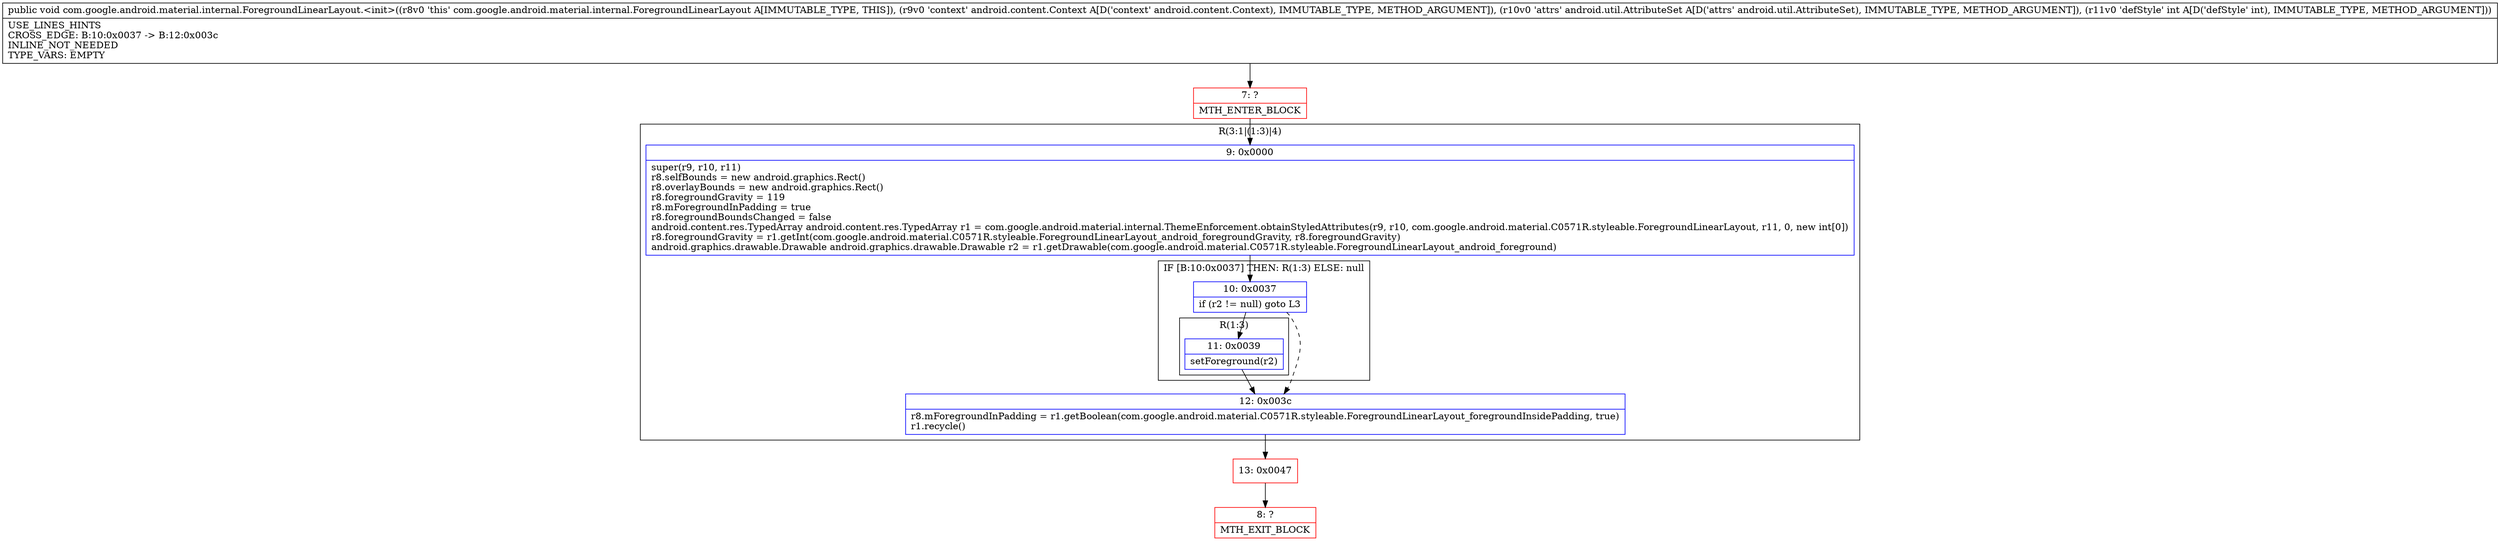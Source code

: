 digraph "CFG forcom.google.android.material.internal.ForegroundLinearLayout.\<init\>(Landroid\/content\/Context;Landroid\/util\/AttributeSet;I)V" {
subgraph cluster_Region_1859355614 {
label = "R(3:1|(1:3)|4)";
node [shape=record,color=blue];
Node_9 [shape=record,label="{9\:\ 0x0000|super(r9, r10, r11)\lr8.selfBounds = new android.graphics.Rect()\lr8.overlayBounds = new android.graphics.Rect()\lr8.foregroundGravity = 119\lr8.mForegroundInPadding = true\lr8.foregroundBoundsChanged = false\landroid.content.res.TypedArray android.content.res.TypedArray r1 = com.google.android.material.internal.ThemeEnforcement.obtainStyledAttributes(r9, r10, com.google.android.material.C0571R.styleable.ForegroundLinearLayout, r11, 0, new int[0])\lr8.foregroundGravity = r1.getInt(com.google.android.material.C0571R.styleable.ForegroundLinearLayout_android_foregroundGravity, r8.foregroundGravity)\landroid.graphics.drawable.Drawable android.graphics.drawable.Drawable r2 = r1.getDrawable(com.google.android.material.C0571R.styleable.ForegroundLinearLayout_android_foreground)\l}"];
subgraph cluster_IfRegion_1560627004 {
label = "IF [B:10:0x0037] THEN: R(1:3) ELSE: null";
node [shape=record,color=blue];
Node_10 [shape=record,label="{10\:\ 0x0037|if (r2 != null) goto L3\l}"];
subgraph cluster_Region_46449453 {
label = "R(1:3)";
node [shape=record,color=blue];
Node_11 [shape=record,label="{11\:\ 0x0039|setForeground(r2)\l}"];
}
}
Node_12 [shape=record,label="{12\:\ 0x003c|r8.mForegroundInPadding = r1.getBoolean(com.google.android.material.C0571R.styleable.ForegroundLinearLayout_foregroundInsidePadding, true)\lr1.recycle()\l}"];
}
Node_7 [shape=record,color=red,label="{7\:\ ?|MTH_ENTER_BLOCK\l}"];
Node_13 [shape=record,color=red,label="{13\:\ 0x0047}"];
Node_8 [shape=record,color=red,label="{8\:\ ?|MTH_EXIT_BLOCK\l}"];
MethodNode[shape=record,label="{public void com.google.android.material.internal.ForegroundLinearLayout.\<init\>((r8v0 'this' com.google.android.material.internal.ForegroundLinearLayout A[IMMUTABLE_TYPE, THIS]), (r9v0 'context' android.content.Context A[D('context' android.content.Context), IMMUTABLE_TYPE, METHOD_ARGUMENT]), (r10v0 'attrs' android.util.AttributeSet A[D('attrs' android.util.AttributeSet), IMMUTABLE_TYPE, METHOD_ARGUMENT]), (r11v0 'defStyle' int A[D('defStyle' int), IMMUTABLE_TYPE, METHOD_ARGUMENT]))  | USE_LINES_HINTS\lCROSS_EDGE: B:10:0x0037 \-\> B:12:0x003c\lINLINE_NOT_NEEDED\lTYPE_VARS: EMPTY\l}"];
MethodNode -> Node_7;Node_9 -> Node_10;
Node_10 -> Node_11;
Node_10 -> Node_12[style=dashed];
Node_11 -> Node_12;
Node_12 -> Node_13;
Node_7 -> Node_9;
Node_13 -> Node_8;
}


